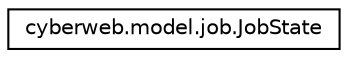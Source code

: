digraph G
{
  edge [fontname="Helvetica",fontsize="10",labelfontname="Helvetica",labelfontsize="10"];
  node [fontname="Helvetica",fontsize="10",shape=record];
  rankdir="LR";
  Node1 [label="cyberweb.model.job.JobState",height=0.2,width=0.4,color="black", fillcolor="white", style="filled",URL="$classcyberweb_1_1model_1_1job_1_1_job_state.html"];
}
